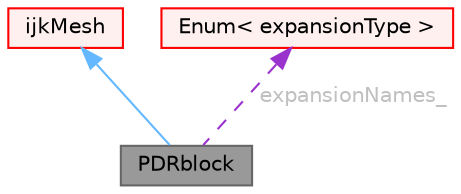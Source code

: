 digraph "PDRblock"
{
 // LATEX_PDF_SIZE
  bgcolor="transparent";
  edge [fontname=Helvetica,fontsize=10,labelfontname=Helvetica,labelfontsize=10];
  node [fontname=Helvetica,fontsize=10,shape=box,height=0.2,width=0.4];
  Node1 [id="Node000001",label="PDRblock",height=0.2,width=0.4,color="gray40", fillcolor="grey60", style="filled", fontcolor="black",tooltip="A single block x-y-z rectilinear mesh addressable as i,j,k with simplified creation...."];
  Node2 -> Node1 [id="edge1_Node000001_Node000002",dir="back",color="steelblue1",style="solid",tooltip=" "];
  Node2 [id="Node000002",label="ijkMesh",height=0.2,width=0.4,color="red", fillcolor="#FFF0F0", style="filled",URL="$classFoam_1_1ijkMesh.html",tooltip="A simple i-j-k (row-major order) to linear addressing for a rectilinear mesh. Since the underlying me..."];
  Node4 -> Node1 [id="edge2_Node000001_Node000004",dir="back",color="darkorchid3",style="dashed",tooltip=" ",label=" expansionNames_",fontcolor="grey" ];
  Node4 [id="Node000004",label="Enum\< expansionType \>",height=0.2,width=0.4,color="red", fillcolor="#FFF0F0", style="filled",URL="$classFoam_1_1Enum.html",tooltip=" "];
}
